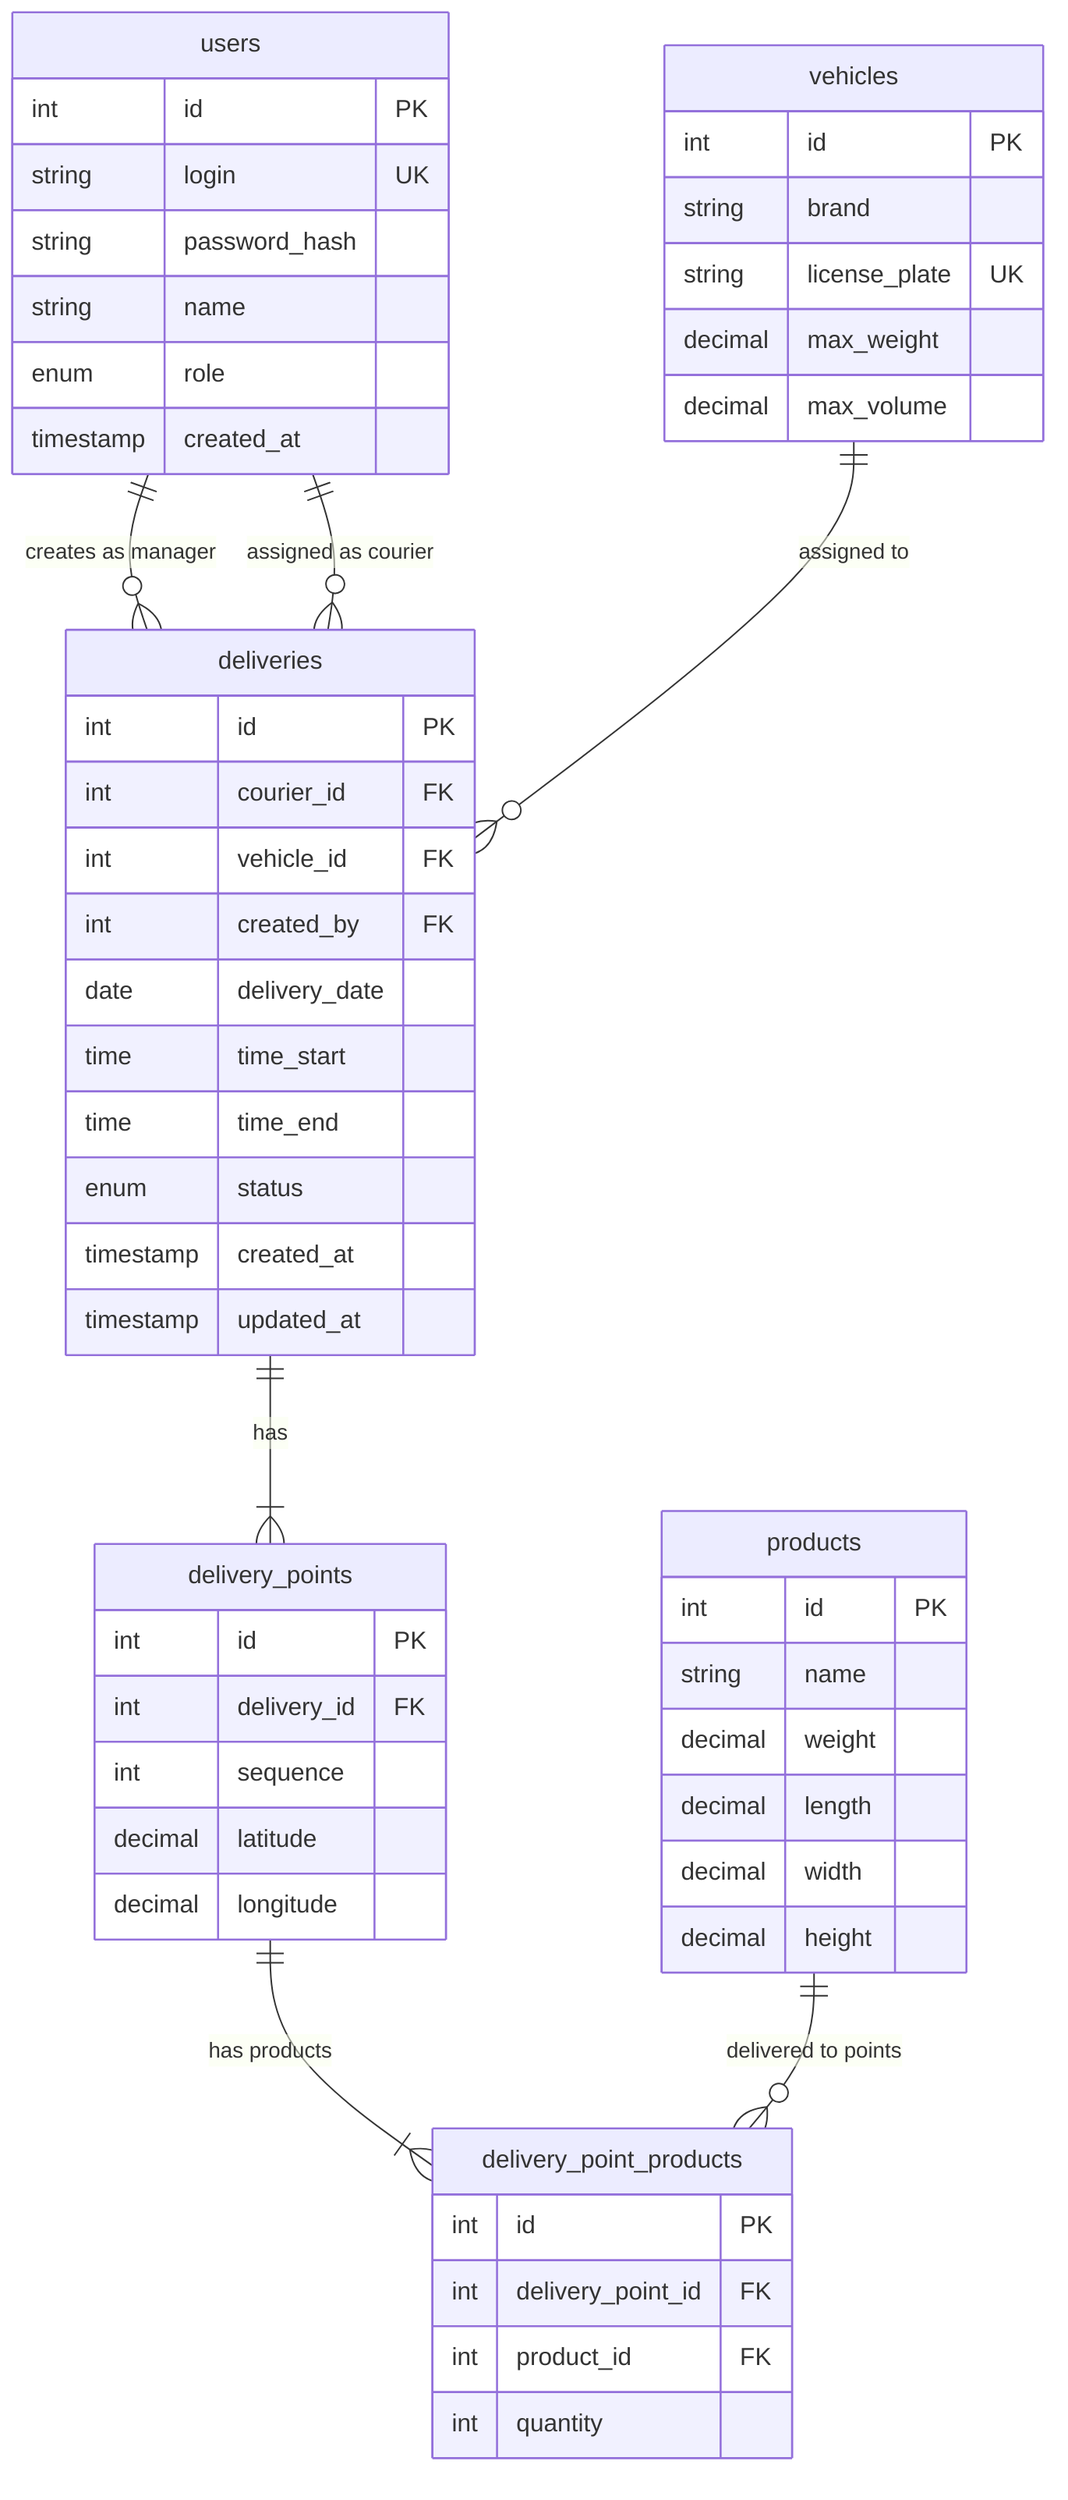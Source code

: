 erDiagram
    users {
        int id PK
        string login UK
        string password_hash
        string name
        enum role
        timestamp created_at
    }

    vehicles {
        int id PK
        string brand
        string license_plate UK
        decimal max_weight
        decimal max_volume
    }

    products {
        int id PK
        string name
        decimal weight
        decimal length
        decimal width
        decimal height
    }

    deliveries {
        int id PK
        int courier_id FK
        int vehicle_id FK
        int created_by FK
        date delivery_date
        time time_start
        time time_end
        enum status
        timestamp created_at
        timestamp updated_at
    }

    delivery_points {
        int id PK
        int delivery_id FK
        int sequence
        decimal latitude
        decimal longitude
    }

    delivery_point_products {
        int id PK
        int delivery_point_id FK
        int product_id FK
        int quantity
    }

    users ||--o{ deliveries : "creates as manager"
    users ||--o{ deliveries : "assigned as courier"
    vehicles ||--o{ deliveries : "assigned to"
    deliveries ||--|{ delivery_points : "has"
    delivery_points ||--|{ delivery_point_products : "has products"
    products ||--o{ delivery_point_products : "delivered to points"